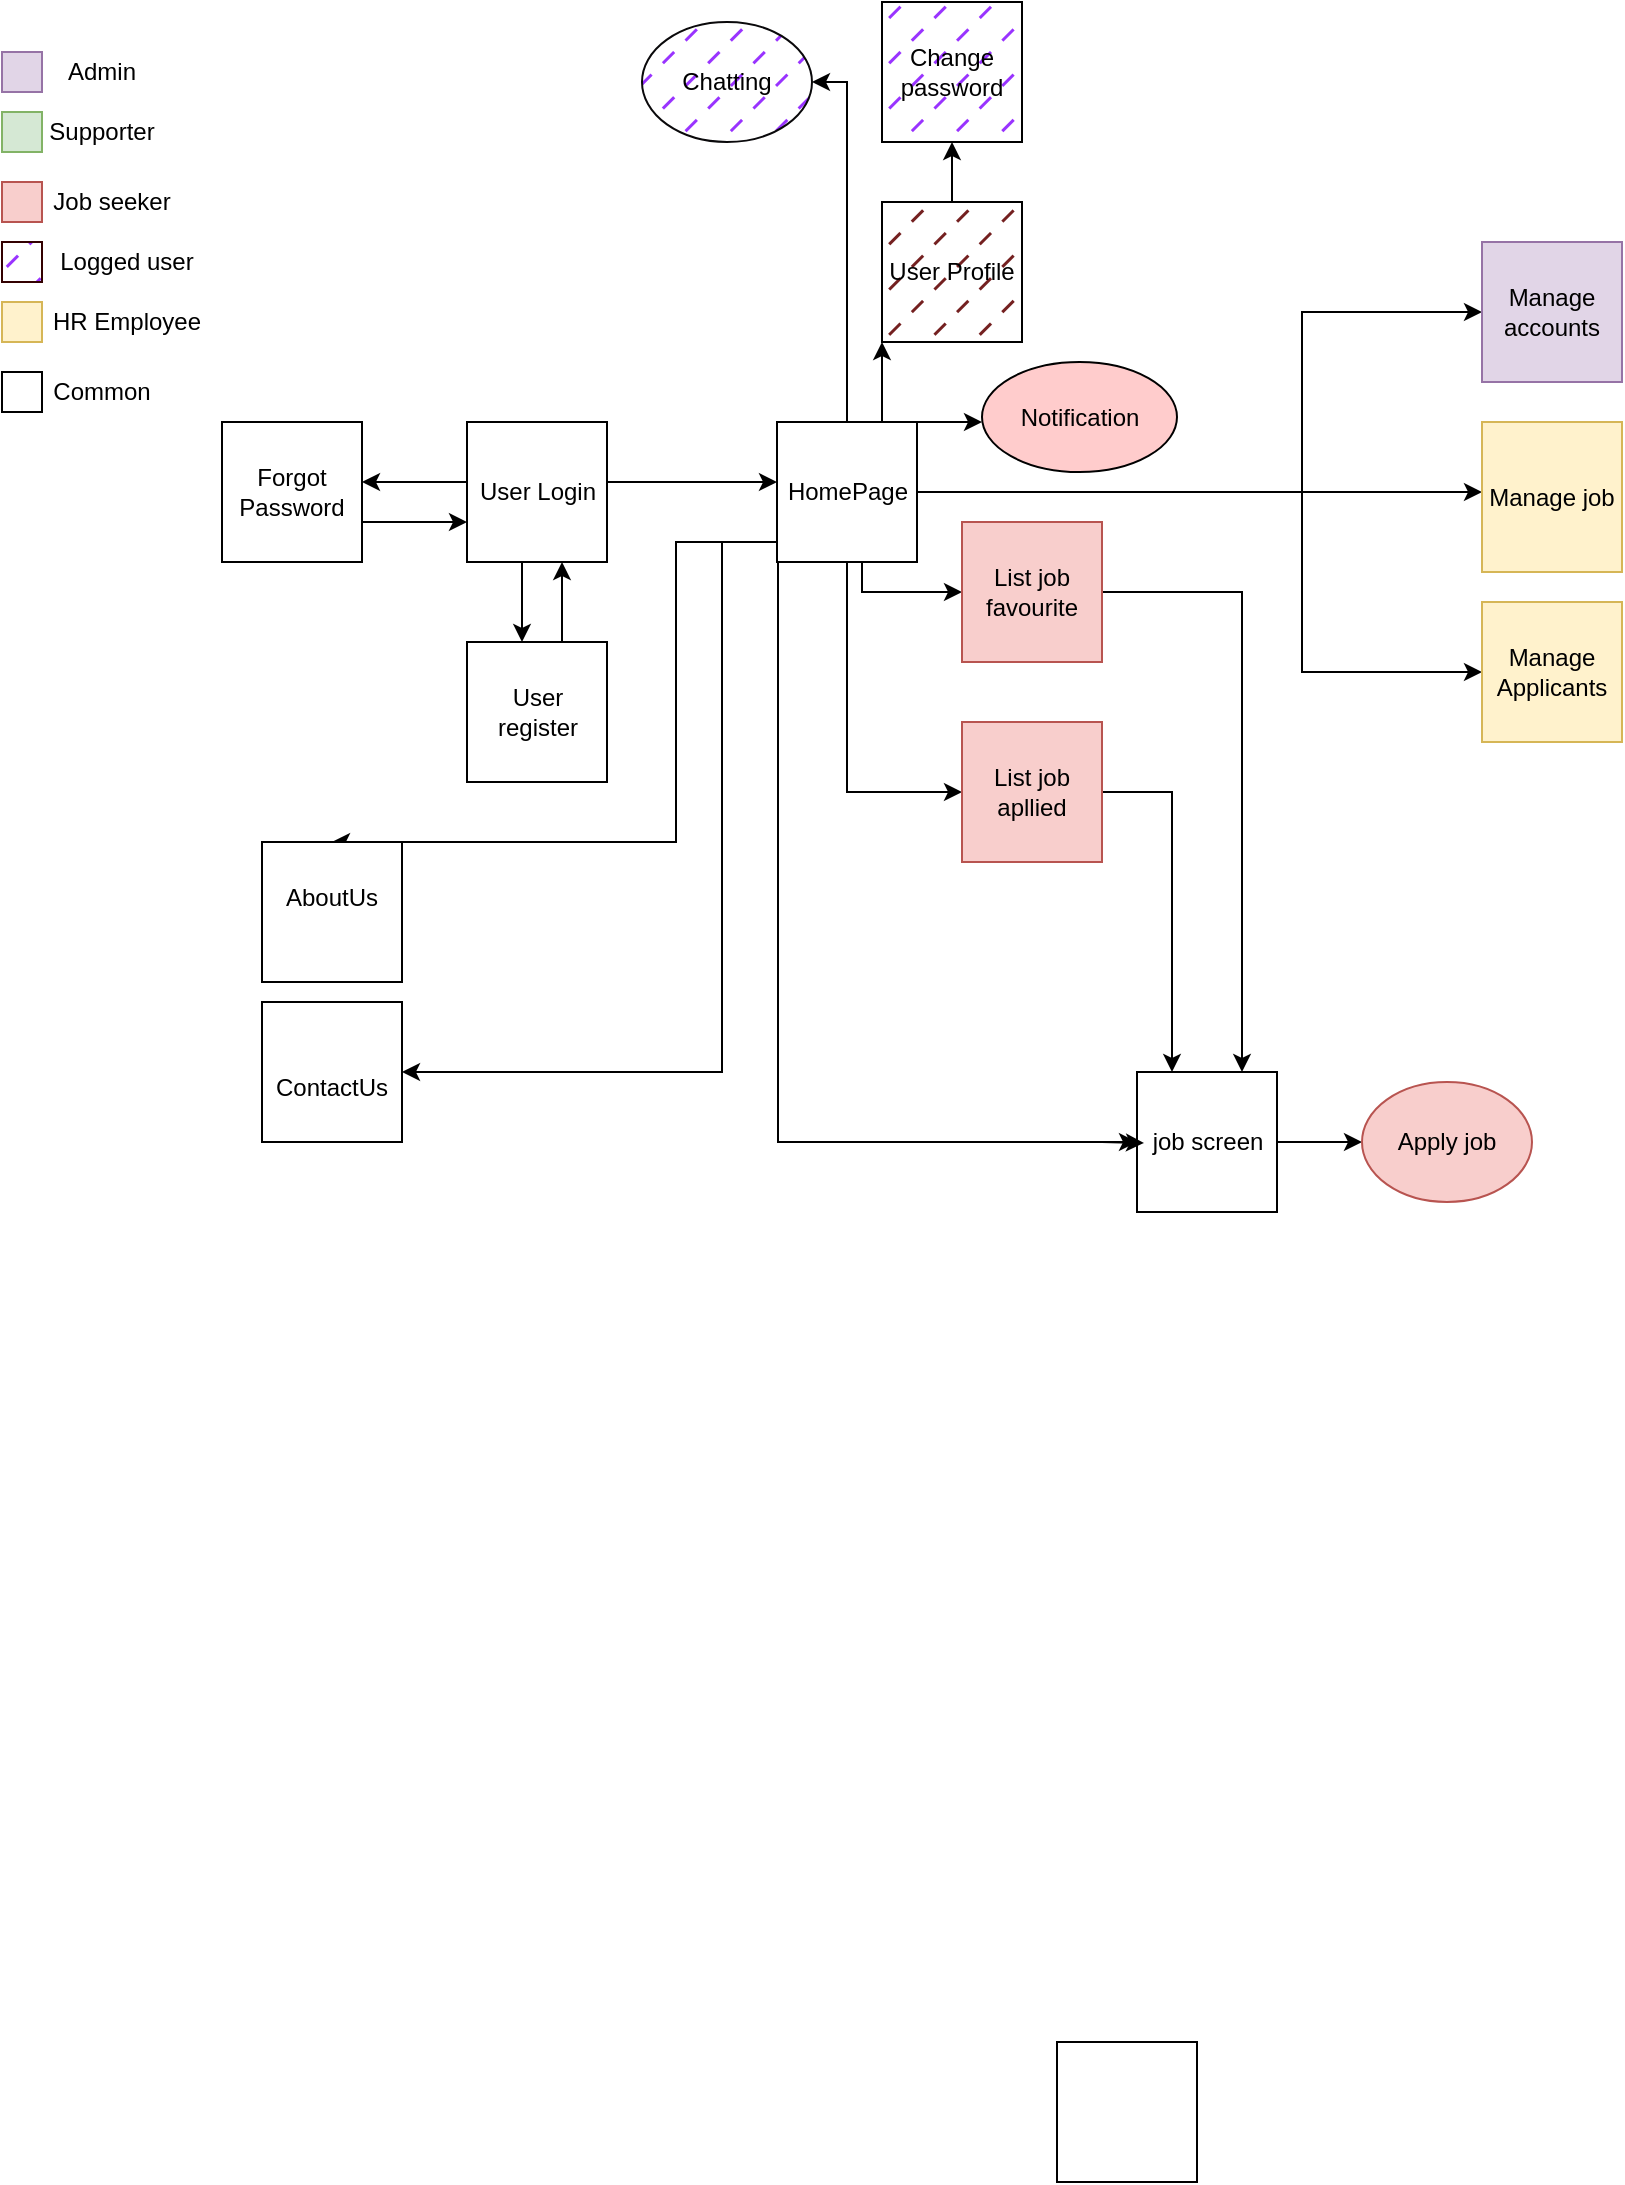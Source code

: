 <mxfile version="24.0.8" type="github">
  <diagram name="Trang-1" id="DwMynhKnTojVxTFCjsAo">
    <mxGraphModel dx="713" dy="1942" grid="1" gridSize="10" guides="1" tooltips="1" connect="1" arrows="1" fold="1" page="1" pageScale="1" pageWidth="827" pageHeight="1169" math="0" shadow="0">
      <root>
        <mxCell id="0" />
        <mxCell id="1" parent="0" />
        <mxCell id="rk8uSaijc1zRN3GsCyd2-42" style="edgeStyle=orthogonalEdgeStyle;rounded=0;orthogonalLoop=1;jettySize=auto;html=1;entryX=0;entryY=1;entryDx=0;entryDy=0;" parent="1" source="rk8uSaijc1zRN3GsCyd2-1" target="rk8uSaijc1zRN3GsCyd2-10" edge="1">
          <mxGeometry relative="1" as="geometry">
            <Array as="points">
              <mxPoint x="440" y="190" />
              <mxPoint x="440" y="190" />
            </Array>
          </mxGeometry>
        </mxCell>
        <mxCell id="rk8uSaijc1zRN3GsCyd2-47" style="edgeStyle=orthogonalEdgeStyle;rounded=0;orthogonalLoop=1;jettySize=auto;html=1;entryX=0.5;entryY=0;entryDx=0;entryDy=0;" parent="1" source="rk8uSaijc1zRN3GsCyd2-1" target="rk8uSaijc1zRN3GsCyd2-3" edge="1">
          <mxGeometry relative="1" as="geometry">
            <Array as="points">
              <mxPoint x="337" y="260" />
            </Array>
          </mxGeometry>
        </mxCell>
        <mxCell id="rk8uSaijc1zRN3GsCyd2-59" style="edgeStyle=orthogonalEdgeStyle;rounded=0;orthogonalLoop=1;jettySize=auto;html=1;entryX=0;entryY=0.5;entryDx=0;entryDy=0;" parent="1" source="rk8uSaijc1zRN3GsCyd2-1" target="rk8uSaijc1zRN3GsCyd2-18" edge="1">
          <mxGeometry relative="1" as="geometry">
            <Array as="points">
              <mxPoint x="650" y="235" />
              <mxPoint x="650" y="145" />
            </Array>
          </mxGeometry>
        </mxCell>
        <mxCell id="rk8uSaijc1zRN3GsCyd2-60" style="edgeStyle=orthogonalEdgeStyle;rounded=0;orthogonalLoop=1;jettySize=auto;html=1;entryX=0;entryY=0.5;entryDx=0;entryDy=0;" parent="1" source="rk8uSaijc1zRN3GsCyd2-1" target="rk8uSaijc1zRN3GsCyd2-12" edge="1">
          <mxGeometry relative="1" as="geometry">
            <mxPoint x="650" y="320" as="targetPoint" />
            <Array as="points">
              <mxPoint x="650" y="235" />
              <mxPoint x="650" y="325" />
            </Array>
          </mxGeometry>
        </mxCell>
        <mxCell id="rk8uSaijc1zRN3GsCyd2-61" style="edgeStyle=orthogonalEdgeStyle;rounded=0;orthogonalLoop=1;jettySize=auto;html=1;entryX=1;entryY=0.5;entryDx=0;entryDy=0;" parent="1" source="rk8uSaijc1zRN3GsCyd2-1" target="rk8uSaijc1zRN3GsCyd2-22" edge="1">
          <mxGeometry relative="1" as="geometry">
            <Array as="points">
              <mxPoint x="423" y="30" />
            </Array>
          </mxGeometry>
        </mxCell>
        <mxCell id="rk8uSaijc1zRN3GsCyd2-63" style="edgeStyle=orthogonalEdgeStyle;rounded=0;orthogonalLoop=1;jettySize=auto;html=1;entryX=0;entryY=0.5;entryDx=0;entryDy=0;" parent="1" source="rk8uSaijc1zRN3GsCyd2-1" target="rk8uSaijc1zRN3GsCyd2-16" edge="1">
          <mxGeometry relative="1" as="geometry">
            <Array as="points">
              <mxPoint x="430" y="285" />
            </Array>
          </mxGeometry>
        </mxCell>
        <mxCell id="rk8uSaijc1zRN3GsCyd2-64" style="edgeStyle=orthogonalEdgeStyle;rounded=0;orthogonalLoop=1;jettySize=auto;html=1;entryX=0;entryY=0.5;entryDx=0;entryDy=0;" parent="1" source="rk8uSaijc1zRN3GsCyd2-1" target="rk8uSaijc1zRN3GsCyd2-17" edge="1">
          <mxGeometry relative="1" as="geometry">
            <Array as="points">
              <mxPoint x="423" y="385" />
            </Array>
          </mxGeometry>
        </mxCell>
        <mxCell id="rk8uSaijc1zRN3GsCyd2-67" style="edgeStyle=orthogonalEdgeStyle;rounded=0;orthogonalLoop=1;jettySize=auto;html=1;" parent="1" source="rk8uSaijc1zRN3GsCyd2-1" edge="1">
          <mxGeometry relative="1" as="geometry">
            <Array as="points">
              <mxPoint x="470" y="200" />
              <mxPoint x="470" y="200" />
            </Array>
            <mxPoint x="490" y="200" as="targetPoint" />
          </mxGeometry>
        </mxCell>
        <mxCell id="rk8uSaijc1zRN3GsCyd2-78" style="edgeStyle=orthogonalEdgeStyle;rounded=0;orthogonalLoop=1;jettySize=auto;html=1;" parent="1" source="rk8uSaijc1zRN3GsCyd2-1" edge="1">
          <mxGeometry relative="1" as="geometry">
            <mxPoint x="740" y="235" as="targetPoint" />
          </mxGeometry>
        </mxCell>
        <mxCell id="7uCllzdaa9yUiAjsvpz4-3" style="edgeStyle=orthogonalEdgeStyle;rounded=0;orthogonalLoop=1;jettySize=auto;html=1;entryX=0;entryY=0.5;entryDx=0;entryDy=0;" parent="1" source="rk8uSaijc1zRN3GsCyd2-1" target="rk8uSaijc1zRN3GsCyd2-6" edge="1">
          <mxGeometry relative="1" as="geometry">
            <Array as="points">
              <mxPoint x="388" y="560" />
            </Array>
            <mxPoint x="387.5" y="530" as="targetPoint" />
          </mxGeometry>
        </mxCell>
        <mxCell id="KMEMk_T3-DoCRBHoWlrU-3" style="edgeStyle=orthogonalEdgeStyle;rounded=0;orthogonalLoop=1;jettySize=auto;html=1;entryX=1;entryY=0.5;entryDx=0;entryDy=0;" edge="1" parent="1" source="rk8uSaijc1zRN3GsCyd2-1" target="KMEMk_T3-DoCRBHoWlrU-2">
          <mxGeometry relative="1" as="geometry">
            <Array as="points">
              <mxPoint x="360" y="260" />
              <mxPoint x="360" y="525" />
            </Array>
          </mxGeometry>
        </mxCell>
        <mxCell id="rk8uSaijc1zRN3GsCyd2-1" value="HomePage" style="whiteSpace=wrap;html=1;aspect=fixed;" parent="1" vertex="1">
          <mxGeometry x="387.5" y="200" width="70" height="70" as="geometry" />
        </mxCell>
        <mxCell id="rk8uSaijc1zRN3GsCyd2-3" value="AboutUs&lt;div&gt;&lt;br/&gt;&lt;/div&gt;" style="whiteSpace=wrap;html=1;aspect=fixed;" parent="1" vertex="1">
          <mxGeometry x="130" y="410" width="70" height="70" as="geometry" />
        </mxCell>
        <mxCell id="rk8uSaijc1zRN3GsCyd2-84" value="" style="edgeStyle=orthogonalEdgeStyle;rounded=0;orthogonalLoop=1;jettySize=auto;html=1;" parent="1" source="rk8uSaijc1zRN3GsCyd2-4" target="rk8uSaijc1zRN3GsCyd2-13" edge="1">
          <mxGeometry relative="1" as="geometry">
            <Array as="points">
              <mxPoint x="280" y="290" />
              <mxPoint x="280" y="290" />
            </Array>
          </mxGeometry>
        </mxCell>
        <mxCell id="rk8uSaijc1zRN3GsCyd2-4" value="User register" style="whiteSpace=wrap;html=1;aspect=fixed;" parent="1" vertex="1">
          <mxGeometry x="232.5" y="310" width="70" height="70" as="geometry" />
        </mxCell>
        <mxCell id="rk8uSaijc1zRN3GsCyd2-54" value="" style="edgeStyle=orthogonalEdgeStyle;rounded=0;orthogonalLoop=1;jettySize=auto;html=1;" parent="1" source="rk8uSaijc1zRN3GsCyd2-6" target="rk8uSaijc1zRN3GsCyd2-24" edge="1">
          <mxGeometry relative="1" as="geometry" />
        </mxCell>
        <mxCell id="rk8uSaijc1zRN3GsCyd2-6" value="job screen" style="whiteSpace=wrap;html=1;aspect=fixed;" parent="1" vertex="1">
          <mxGeometry x="567.5" y="525" width="70" height="70" as="geometry" />
        </mxCell>
        <mxCell id="rk8uSaijc1zRN3GsCyd2-8" value="" style="whiteSpace=wrap;html=1;aspect=fixed;" parent="1" vertex="1">
          <mxGeometry x="527.5" y="1010" width="70" height="70" as="geometry" />
        </mxCell>
        <mxCell id="rk8uSaijc1zRN3GsCyd2-44" value="" style="edgeStyle=orthogonalEdgeStyle;rounded=0;orthogonalLoop=1;jettySize=auto;html=1;" parent="1" source="rk8uSaijc1zRN3GsCyd2-10" target="rk8uSaijc1zRN3GsCyd2-15" edge="1">
          <mxGeometry relative="1" as="geometry" />
        </mxCell>
        <mxCell id="rk8uSaijc1zRN3GsCyd2-10" value="User Profile" style="whiteSpace=wrap;html=1;aspect=fixed;fillColor=#742020;fillStyle=dashed;" parent="1" vertex="1">
          <mxGeometry x="440" y="90" width="70" height="70" as="geometry" />
        </mxCell>
        <mxCell id="rk8uSaijc1zRN3GsCyd2-12" value="Manage Applicants" style="whiteSpace=wrap;html=1;aspect=fixed;fillColor=#fff2cc;strokeColor=#d6b656;" parent="1" vertex="1">
          <mxGeometry x="740" y="290" width="70" height="70" as="geometry" />
        </mxCell>
        <mxCell id="rk8uSaijc1zRN3GsCyd2-40" value="" style="edgeStyle=orthogonalEdgeStyle;rounded=0;orthogonalLoop=1;jettySize=auto;html=1;" parent="1" source="rk8uSaijc1zRN3GsCyd2-13" target="rk8uSaijc1zRN3GsCyd2-14" edge="1">
          <mxGeometry relative="1" as="geometry">
            <Array as="points">
              <mxPoint x="210" y="230" />
              <mxPoint x="210" y="230" />
            </Array>
          </mxGeometry>
        </mxCell>
        <mxCell id="rk8uSaijc1zRN3GsCyd2-80" value="" style="edgeStyle=orthogonalEdgeStyle;rounded=0;orthogonalLoop=1;jettySize=auto;html=1;" parent="1" source="rk8uSaijc1zRN3GsCyd2-13" target="rk8uSaijc1zRN3GsCyd2-1" edge="1">
          <mxGeometry relative="1" as="geometry">
            <Array as="points">
              <mxPoint x="350" y="230" />
              <mxPoint x="350" y="230" />
            </Array>
          </mxGeometry>
        </mxCell>
        <mxCell id="rk8uSaijc1zRN3GsCyd2-83" value="" style="edgeStyle=orthogonalEdgeStyle;rounded=0;orthogonalLoop=1;jettySize=auto;html=1;" parent="1" source="rk8uSaijc1zRN3GsCyd2-13" target="rk8uSaijc1zRN3GsCyd2-4" edge="1">
          <mxGeometry relative="1" as="geometry">
            <Array as="points">
              <mxPoint x="260" y="290" />
              <mxPoint x="260" y="290" />
            </Array>
          </mxGeometry>
        </mxCell>
        <mxCell id="rk8uSaijc1zRN3GsCyd2-13" value="User Login" style="whiteSpace=wrap;html=1;aspect=fixed;" parent="1" vertex="1">
          <mxGeometry x="232.5" y="200" width="70" height="70" as="geometry" />
        </mxCell>
        <mxCell id="rk8uSaijc1zRN3GsCyd2-85" value="" style="edgeStyle=orthogonalEdgeStyle;rounded=0;orthogonalLoop=1;jettySize=auto;html=1;" parent="1" source="rk8uSaijc1zRN3GsCyd2-14" target="rk8uSaijc1zRN3GsCyd2-13" edge="1">
          <mxGeometry relative="1" as="geometry">
            <Array as="points">
              <mxPoint x="210" y="250" />
              <mxPoint x="210" y="250" />
            </Array>
          </mxGeometry>
        </mxCell>
        <mxCell id="rk8uSaijc1zRN3GsCyd2-14" value="Forgot Password" style="whiteSpace=wrap;html=1;aspect=fixed;" parent="1" vertex="1">
          <mxGeometry x="110" y="200" width="70" height="70" as="geometry" />
        </mxCell>
        <mxCell id="rk8uSaijc1zRN3GsCyd2-15" value="Change password" style="whiteSpace=wrap;html=1;aspect=fixed;fillStyle=dashed;fillColor=#9933FF;" parent="1" vertex="1">
          <mxGeometry x="440" y="-10" width="70" height="70" as="geometry" />
        </mxCell>
        <mxCell id="rk8uSaijc1zRN3GsCyd2-65" style="edgeStyle=orthogonalEdgeStyle;rounded=0;orthogonalLoop=1;jettySize=auto;html=1;entryX=0.75;entryY=0;entryDx=0;entryDy=0;" parent="1" source="rk8uSaijc1zRN3GsCyd2-16" target="rk8uSaijc1zRN3GsCyd2-6" edge="1">
          <mxGeometry relative="1" as="geometry" />
        </mxCell>
        <mxCell id="rk8uSaijc1zRN3GsCyd2-16" value="List job favourite" style="whiteSpace=wrap;html=1;aspect=fixed;fillColor=#f8cecc;strokeColor=#b85450;" parent="1" vertex="1">
          <mxGeometry x="480" y="250" width="70" height="70" as="geometry" />
        </mxCell>
        <mxCell id="rk8uSaijc1zRN3GsCyd2-66" style="edgeStyle=orthogonalEdgeStyle;rounded=0;orthogonalLoop=1;jettySize=auto;html=1;entryX=0.25;entryY=0;entryDx=0;entryDy=0;" parent="1" source="rk8uSaijc1zRN3GsCyd2-17" target="rk8uSaijc1zRN3GsCyd2-6" edge="1">
          <mxGeometry relative="1" as="geometry" />
        </mxCell>
        <mxCell id="rk8uSaijc1zRN3GsCyd2-17" value="List job apllied" style="whiteSpace=wrap;html=1;aspect=fixed;fillColor=#f8cecc;strokeColor=#b85450;" parent="1" vertex="1">
          <mxGeometry x="480" y="350" width="70" height="70" as="geometry" />
        </mxCell>
        <mxCell id="rk8uSaijc1zRN3GsCyd2-18" value="Manage accounts" style="whiteSpace=wrap;html=1;aspect=fixed;fillColor=#e1d5e7;strokeColor=#9673a6;" parent="1" vertex="1">
          <mxGeometry x="740" y="110" width="70" height="70" as="geometry" />
        </mxCell>
        <mxCell id="rk8uSaijc1zRN3GsCyd2-22" value="Chatting" style="ellipse;whiteSpace=wrap;html=1;strokeColor=#0a090b;fillStyle=dashed;fillColor=#9933FF;" parent="1" vertex="1">
          <mxGeometry x="320" width="85" height="60" as="geometry" />
        </mxCell>
        <mxCell id="rk8uSaijc1zRN3GsCyd2-24" value="Apply job" style="ellipse;whiteSpace=wrap;html=1;fillColor=#f8cecc;strokeColor=#b85450;" parent="1" vertex="1">
          <mxGeometry x="680" y="530" width="85" height="60" as="geometry" />
        </mxCell>
        <mxCell id="rk8uSaijc1zRN3GsCyd2-53" value="" style="edgeStyle=orthogonalEdgeStyle;rounded=0;orthogonalLoop=1;jettySize=auto;html=1;" parent="1" target="rk8uSaijc1zRN3GsCyd2-6" edge="1">
          <mxGeometry relative="1" as="geometry">
            <mxPoint x="550" y="560" as="sourcePoint" />
          </mxGeometry>
        </mxCell>
        <mxCell id="rk8uSaijc1zRN3GsCyd2-76" value="Manage job" style="rounded=0;whiteSpace=wrap;html=1;fillColor=#fff2cc;strokeColor=#d6b656;" parent="1" vertex="1">
          <mxGeometry x="740" y="200" width="70" height="75" as="geometry" />
        </mxCell>
        <mxCell id="rk8uSaijc1zRN3GsCyd2-87" value="" style="whiteSpace=wrap;html=1;aspect=fixed;fillColor=#e1d5e7;strokeColor=#9673a6;" parent="1" vertex="1">
          <mxGeometry y="15" width="20" height="20" as="geometry" />
        </mxCell>
        <mxCell id="rk8uSaijc1zRN3GsCyd2-88" value="" style="whiteSpace=wrap;html=1;aspect=fixed;fillColor=#d5e8d4;strokeColor=#82b366;" parent="1" vertex="1">
          <mxGeometry y="45" width="20" height="20" as="geometry" />
        </mxCell>
        <mxCell id="rk8uSaijc1zRN3GsCyd2-89" value="" style="whiteSpace=wrap;html=1;aspect=fixed;fillColor=#f8cecc;strokeColor=#b85450;" parent="1" vertex="1">
          <mxGeometry y="80" width="20" height="20" as="geometry" />
        </mxCell>
        <mxCell id="rk8uSaijc1zRN3GsCyd2-90" value="" style="whiteSpace=wrap;html=1;aspect=fixed;fillColor=#9933FF;strokeColor=#330000;fillStyle=dashed;" parent="1" vertex="1">
          <mxGeometry y="110" width="20" height="20" as="geometry" />
        </mxCell>
        <mxCell id="rk8uSaijc1zRN3GsCyd2-91" value="" style="whiteSpace=wrap;html=1;aspect=fixed;fillColor=#fff2cc;strokeColor=#d6b656;" parent="1" vertex="1">
          <mxGeometry y="140" width="20" height="20" as="geometry" />
        </mxCell>
        <mxCell id="rk8uSaijc1zRN3GsCyd2-97" value="" style="whiteSpace=wrap;html=1;aspect=fixed;" parent="1" vertex="1">
          <mxGeometry y="175" width="20" height="20" as="geometry" />
        </mxCell>
        <mxCell id="rk8uSaijc1zRN3GsCyd2-98" value="Admin" style="text;html=1;strokeColor=none;fillColor=none;align=center;verticalAlign=middle;whiteSpace=wrap;rounded=0;" parent="1" vertex="1">
          <mxGeometry x="20" y="10" width="60" height="30" as="geometry" />
        </mxCell>
        <mxCell id="rk8uSaijc1zRN3GsCyd2-99" value="Supporter" style="text;html=1;strokeColor=none;fillColor=none;align=center;verticalAlign=middle;whiteSpace=wrap;rounded=0;" parent="1" vertex="1">
          <mxGeometry x="20" y="40" width="60" height="30" as="geometry" />
        </mxCell>
        <mxCell id="rk8uSaijc1zRN3GsCyd2-100" value="Job seeker" style="text;html=1;strokeColor=none;fillColor=none;align=center;verticalAlign=middle;whiteSpace=wrap;rounded=0;" parent="1" vertex="1">
          <mxGeometry x="20" y="75" width="70" height="30" as="geometry" />
        </mxCell>
        <mxCell id="rk8uSaijc1zRN3GsCyd2-101" value="Logged user" style="text;html=1;strokeColor=none;fillColor=none;align=center;verticalAlign=middle;whiteSpace=wrap;rounded=0;" parent="1" vertex="1">
          <mxGeometry x="25" y="105" width="75" height="30" as="geometry" />
        </mxCell>
        <mxCell id="rk8uSaijc1zRN3GsCyd2-102" value="HR Employee" style="text;html=1;strokeColor=none;fillColor=none;align=center;verticalAlign=middle;whiteSpace=wrap;rounded=0;" parent="1" vertex="1">
          <mxGeometry x="20" y="135" width="85" height="30" as="geometry" />
        </mxCell>
        <mxCell id="rk8uSaijc1zRN3GsCyd2-103" value="Common" style="text;html=1;strokeColor=none;fillColor=none;align=center;verticalAlign=middle;whiteSpace=wrap;rounded=0;" parent="1" vertex="1">
          <mxGeometry x="20" y="170" width="60" height="30" as="geometry" />
        </mxCell>
        <mxCell id="KMEMk_T3-DoCRBHoWlrU-1" value="Notification" style="ellipse;whiteSpace=wrap;html=1;fillColor=#FFCCCC;" vertex="1" parent="1">
          <mxGeometry x="490" y="170" width="97.5" height="55" as="geometry" />
        </mxCell>
        <mxCell id="KMEMk_T3-DoCRBHoWlrU-2" value="&lt;br&gt;ContactUs" style="whiteSpace=wrap;html=1;aspect=fixed;" vertex="1" parent="1">
          <mxGeometry x="130" y="490" width="70" height="70" as="geometry" />
        </mxCell>
      </root>
    </mxGraphModel>
  </diagram>
</mxfile>

